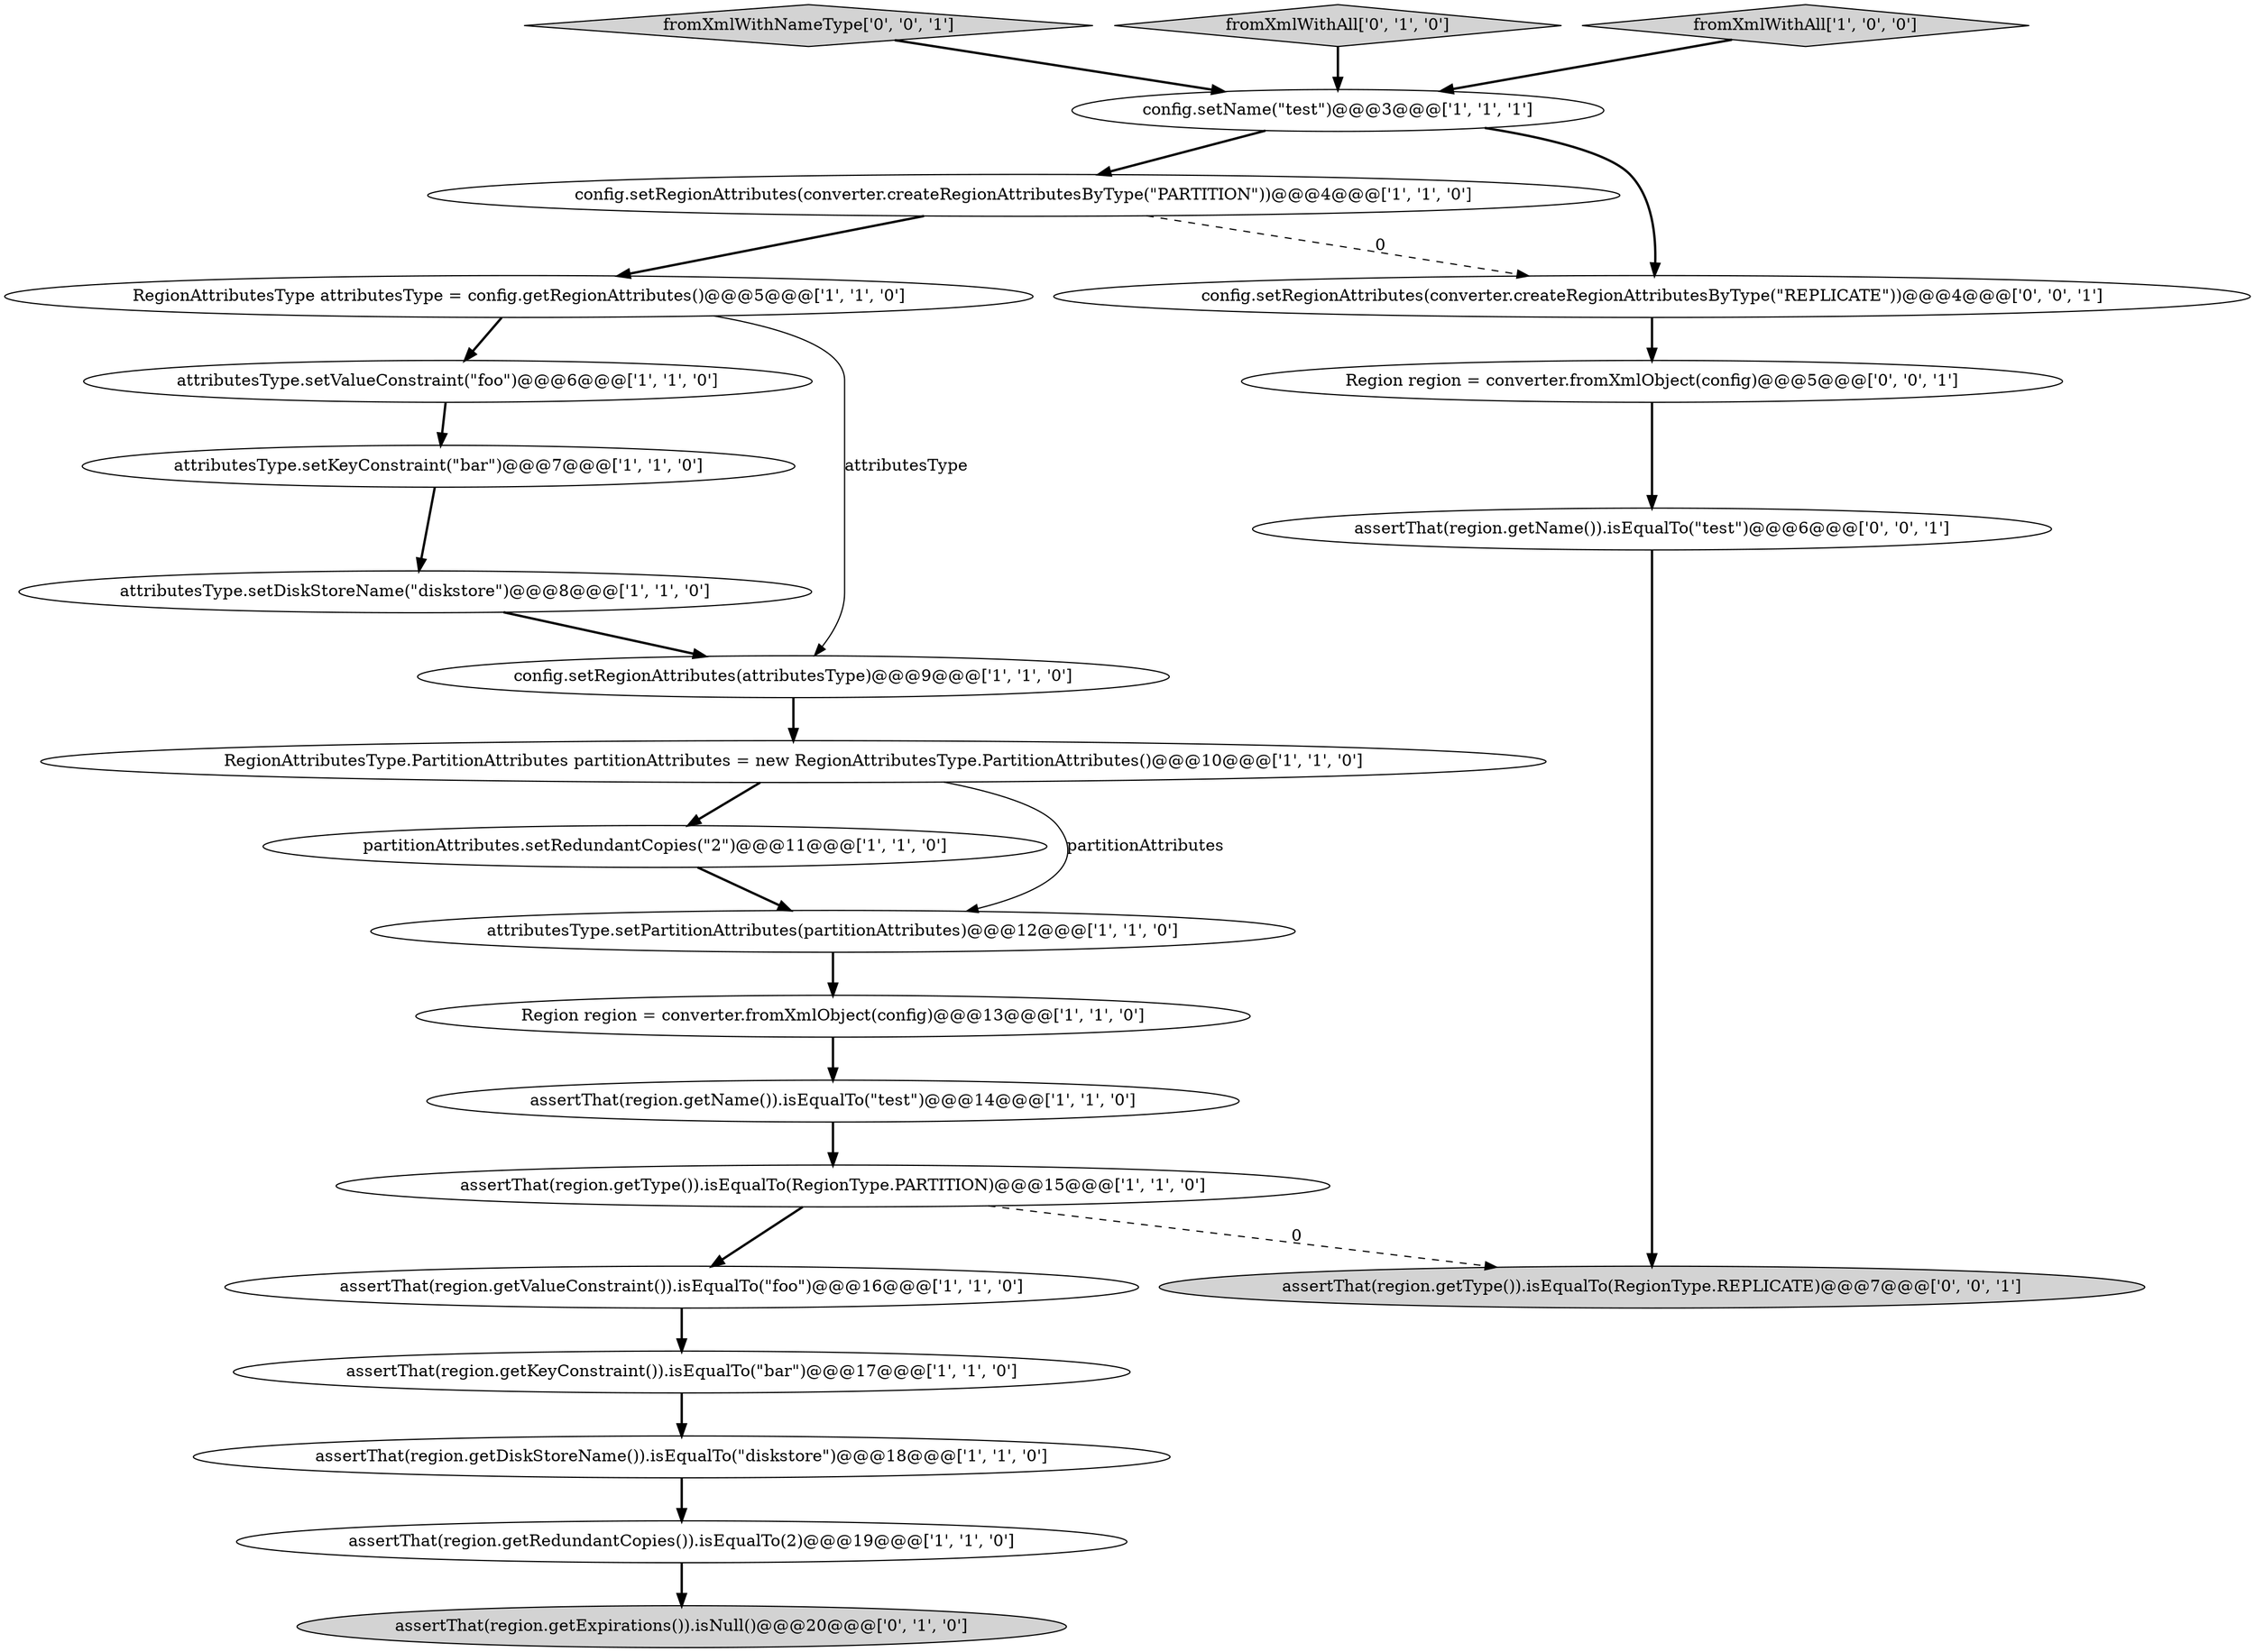 digraph {
14 [style = filled, label = "config.setRegionAttributes(attributesType)@@@9@@@['1', '1', '0']", fillcolor = white, shape = ellipse image = "AAA0AAABBB1BBB"];
20 [style = filled, label = "fromXmlWithNameType['0', '0', '1']", fillcolor = lightgray, shape = diamond image = "AAA0AAABBB3BBB"];
3 [style = filled, label = "attributesType.setDiskStoreName(\"diskstore\")@@@8@@@['1', '1', '0']", fillcolor = white, shape = ellipse image = "AAA0AAABBB1BBB"];
18 [style = filled, label = "fromXmlWithAll['0', '1', '0']", fillcolor = lightgray, shape = diamond image = "AAA0AAABBB2BBB"];
6 [style = filled, label = "RegionAttributesType attributesType = config.getRegionAttributes()@@@5@@@['1', '1', '0']", fillcolor = white, shape = ellipse image = "AAA0AAABBB1BBB"];
15 [style = filled, label = "config.setRegionAttributes(converter.createRegionAttributesByType(\"PARTITION\"))@@@4@@@['1', '1', '0']", fillcolor = white, shape = ellipse image = "AAA0AAABBB1BBB"];
4 [style = filled, label = "assertThat(region.getName()).isEqualTo(\"test\")@@@14@@@['1', '1', '0']", fillcolor = white, shape = ellipse image = "AAA0AAABBB1BBB"];
16 [style = filled, label = "config.setName(\"test\")@@@3@@@['1', '1', '1']", fillcolor = white, shape = ellipse image = "AAA0AAABBB1BBB"];
9 [style = filled, label = "attributesType.setPartitionAttributes(partitionAttributes)@@@12@@@['1', '1', '0']", fillcolor = white, shape = ellipse image = "AAA0AAABBB1BBB"];
23 [style = filled, label = "assertThat(region.getType()).isEqualTo(RegionType.REPLICATE)@@@7@@@['0', '0', '1']", fillcolor = lightgray, shape = ellipse image = "AAA0AAABBB3BBB"];
8 [style = filled, label = "fromXmlWithAll['1', '0', '0']", fillcolor = lightgray, shape = diamond image = "AAA0AAABBB1BBB"];
13 [style = filled, label = "attributesType.setKeyConstraint(\"bar\")@@@7@@@['1', '1', '0']", fillcolor = white, shape = ellipse image = "AAA0AAABBB1BBB"];
17 [style = filled, label = "attributesType.setValueConstraint(\"foo\")@@@6@@@['1', '1', '0']", fillcolor = white, shape = ellipse image = "AAA0AAABBB1BBB"];
12 [style = filled, label = "assertThat(region.getValueConstraint()).isEqualTo(\"foo\")@@@16@@@['1', '1', '0']", fillcolor = white, shape = ellipse image = "AAA0AAABBB1BBB"];
21 [style = filled, label = "config.setRegionAttributes(converter.createRegionAttributesByType(\"REPLICATE\"))@@@4@@@['0', '0', '1']", fillcolor = white, shape = ellipse image = "AAA0AAABBB3BBB"];
2 [style = filled, label = "assertThat(region.getKeyConstraint()).isEqualTo(\"bar\")@@@17@@@['1', '1', '0']", fillcolor = white, shape = ellipse image = "AAA0AAABBB1BBB"];
5 [style = filled, label = "assertThat(region.getDiskStoreName()).isEqualTo(\"diskstore\")@@@18@@@['1', '1', '0']", fillcolor = white, shape = ellipse image = "AAA0AAABBB1BBB"];
19 [style = filled, label = "assertThat(region.getExpirations()).isNull()@@@20@@@['0', '1', '0']", fillcolor = lightgray, shape = ellipse image = "AAA1AAABBB2BBB"];
11 [style = filled, label = "assertThat(region.getType()).isEqualTo(RegionType.PARTITION)@@@15@@@['1', '1', '0']", fillcolor = white, shape = ellipse image = "AAA0AAABBB1BBB"];
1 [style = filled, label = "RegionAttributesType.PartitionAttributes partitionAttributes = new RegionAttributesType.PartitionAttributes()@@@10@@@['1', '1', '0']", fillcolor = white, shape = ellipse image = "AAA0AAABBB1BBB"];
0 [style = filled, label = "assertThat(region.getRedundantCopies()).isEqualTo(2)@@@19@@@['1', '1', '0']", fillcolor = white, shape = ellipse image = "AAA0AAABBB1BBB"];
22 [style = filled, label = "assertThat(region.getName()).isEqualTo(\"test\")@@@6@@@['0', '0', '1']", fillcolor = white, shape = ellipse image = "AAA0AAABBB3BBB"];
10 [style = filled, label = "partitionAttributes.setRedundantCopies(\"2\")@@@11@@@['1', '1', '0']", fillcolor = white, shape = ellipse image = "AAA0AAABBB1BBB"];
7 [style = filled, label = "Region region = converter.fromXmlObject(config)@@@13@@@['1', '1', '0']", fillcolor = white, shape = ellipse image = "AAA0AAABBB1BBB"];
24 [style = filled, label = "Region region = converter.fromXmlObject(config)@@@5@@@['0', '0', '1']", fillcolor = white, shape = ellipse image = "AAA0AAABBB3BBB"];
8->16 [style = bold, label=""];
3->14 [style = bold, label=""];
11->12 [style = bold, label=""];
1->10 [style = bold, label=""];
20->16 [style = bold, label=""];
6->14 [style = solid, label="attributesType"];
2->5 [style = bold, label=""];
10->9 [style = bold, label=""];
12->2 [style = bold, label=""];
4->11 [style = bold, label=""];
16->15 [style = bold, label=""];
0->19 [style = bold, label=""];
6->17 [style = bold, label=""];
21->24 [style = bold, label=""];
11->23 [style = dashed, label="0"];
15->6 [style = bold, label=""];
24->22 [style = bold, label=""];
14->1 [style = bold, label=""];
5->0 [style = bold, label=""];
16->21 [style = bold, label=""];
1->9 [style = solid, label="partitionAttributes"];
7->4 [style = bold, label=""];
17->13 [style = bold, label=""];
18->16 [style = bold, label=""];
13->3 [style = bold, label=""];
15->21 [style = dashed, label="0"];
22->23 [style = bold, label=""];
9->7 [style = bold, label=""];
}
